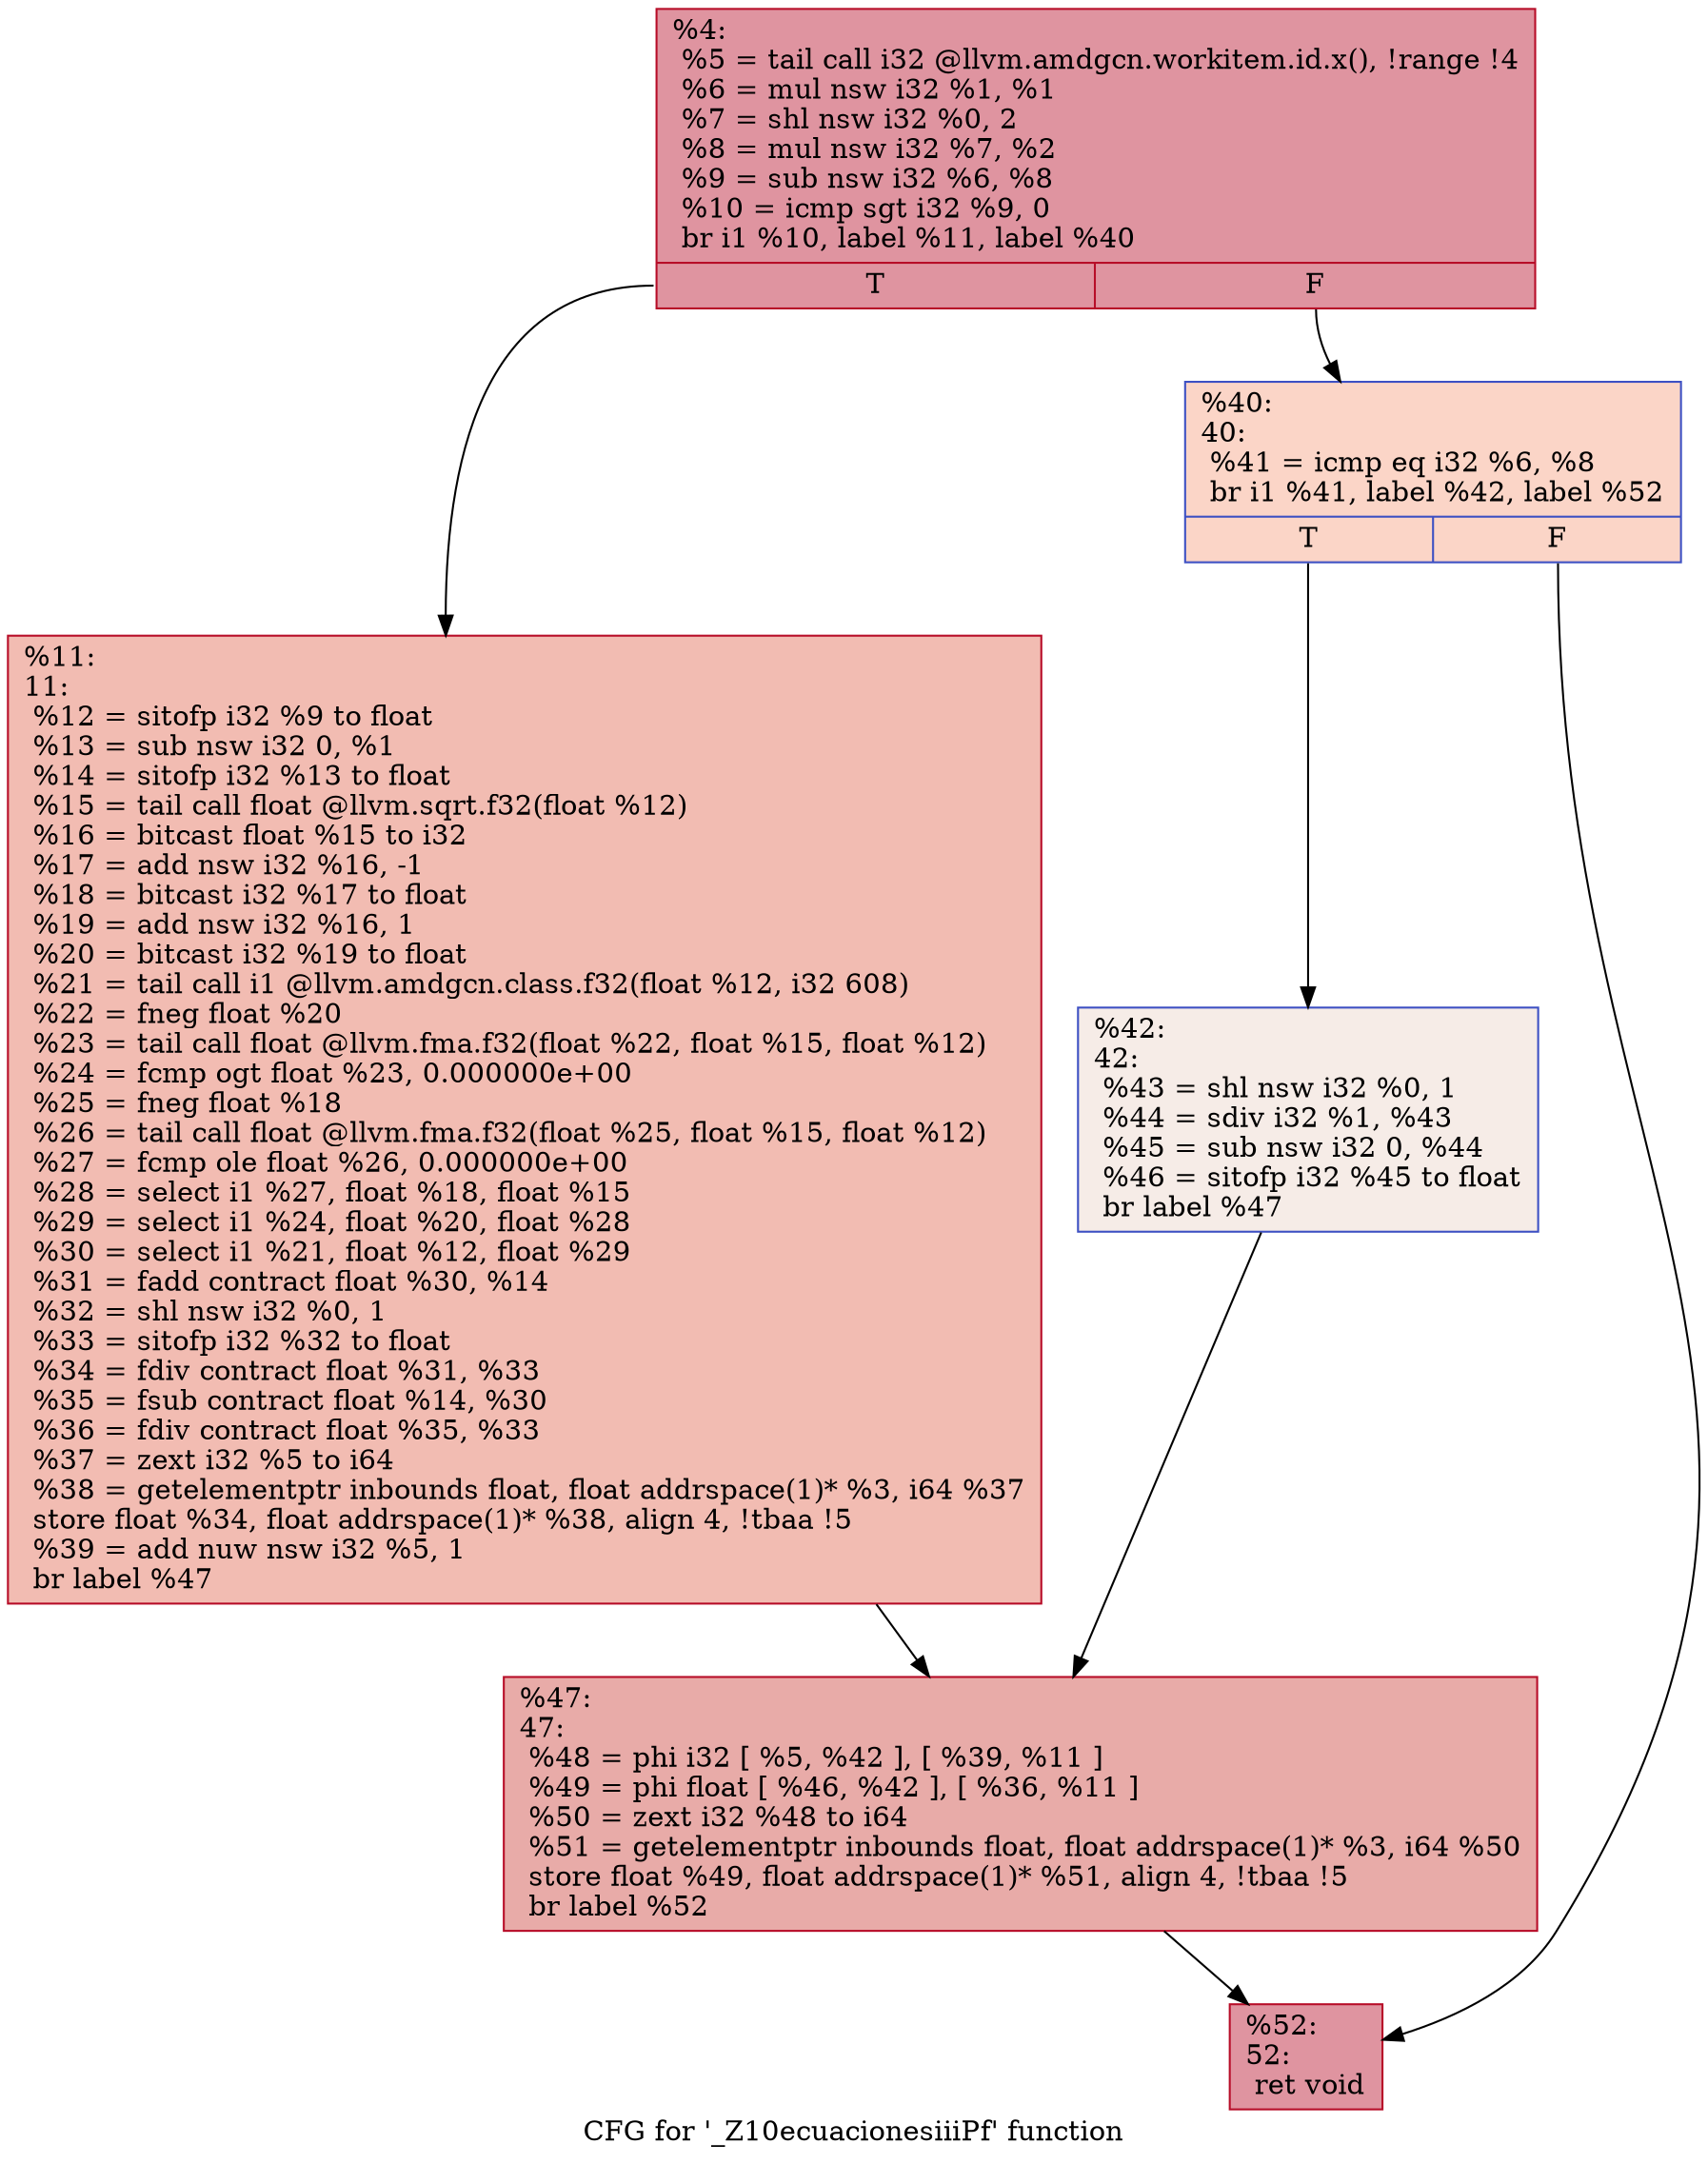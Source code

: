 digraph "CFG for '_Z10ecuacionesiiiPf' function" {
	label="CFG for '_Z10ecuacionesiiiPf' function";

	Node0x5027560 [shape=record,color="#b70d28ff", style=filled, fillcolor="#b70d2870",label="{%4:\l  %5 = tail call i32 @llvm.amdgcn.workitem.id.x(), !range !4\l  %6 = mul nsw i32 %1, %1\l  %7 = shl nsw i32 %0, 2\l  %8 = mul nsw i32 %7, %2\l  %9 = sub nsw i32 %6, %8\l  %10 = icmp sgt i32 %9, 0\l  br i1 %10, label %11, label %40\l|{<s0>T|<s1>F}}"];
	Node0x5027560:s0 -> Node0x50275b0;
	Node0x5027560:s1 -> Node0x5028cc0;
	Node0x50275b0 [shape=record,color="#b70d28ff", style=filled, fillcolor="#e1675170",label="{%11:\l11:                                               \l  %12 = sitofp i32 %9 to float\l  %13 = sub nsw i32 0, %1\l  %14 = sitofp i32 %13 to float\l  %15 = tail call float @llvm.sqrt.f32(float %12)\l  %16 = bitcast float %15 to i32\l  %17 = add nsw i32 %16, -1\l  %18 = bitcast i32 %17 to float\l  %19 = add nsw i32 %16, 1\l  %20 = bitcast i32 %19 to float\l  %21 = tail call i1 @llvm.amdgcn.class.f32(float %12, i32 608)\l  %22 = fneg float %20\l  %23 = tail call float @llvm.fma.f32(float %22, float %15, float %12)\l  %24 = fcmp ogt float %23, 0.000000e+00\l  %25 = fneg float %18\l  %26 = tail call float @llvm.fma.f32(float %25, float %15, float %12)\l  %27 = fcmp ole float %26, 0.000000e+00\l  %28 = select i1 %27, float %18, float %15\l  %29 = select i1 %24, float %20, float %28\l  %30 = select i1 %21, float %12, float %29\l  %31 = fadd contract float %30, %14\l  %32 = shl nsw i32 %0, 1\l  %33 = sitofp i32 %32 to float\l  %34 = fdiv contract float %31, %33\l  %35 = fsub contract float %14, %30\l  %36 = fdiv contract float %35, %33\l  %37 = zext i32 %5 to i64\l  %38 = getelementptr inbounds float, float addrspace(1)* %3, i64 %37\l  store float %34, float addrspace(1)* %38, align 4, !tbaa !5\l  %39 = add nuw nsw i32 %5, 1\l  br label %47\l}"];
	Node0x50275b0 -> Node0x502b100;
	Node0x5028cc0 [shape=record,color="#3d50c3ff", style=filled, fillcolor="#f5a08170",label="{%40:\l40:                                               \l  %41 = icmp eq i32 %6, %8\l  br i1 %41, label %42, label %52\l|{<s0>T|<s1>F}}"];
	Node0x5028cc0:s0 -> Node0x502b290;
	Node0x5028cc0:s1 -> Node0x502b2e0;
	Node0x502b290 [shape=record,color="#3d50c3ff", style=filled, fillcolor="#ead5c970",label="{%42:\l42:                                               \l  %43 = shl nsw i32 %0, 1\l  %44 = sdiv i32 %1, %43\l  %45 = sub nsw i32 0, %44\l  %46 = sitofp i32 %45 to float\l  br label %47\l}"];
	Node0x502b290 -> Node0x502b100;
	Node0x502b100 [shape=record,color="#b70d28ff", style=filled, fillcolor="#cc403a70",label="{%47:\l47:                                               \l  %48 = phi i32 [ %5, %42 ], [ %39, %11 ]\l  %49 = phi float [ %46, %42 ], [ %36, %11 ]\l  %50 = zext i32 %48 to i64\l  %51 = getelementptr inbounds float, float addrspace(1)* %3, i64 %50\l  store float %49, float addrspace(1)* %51, align 4, !tbaa !5\l  br label %52\l}"];
	Node0x502b100 -> Node0x502b2e0;
	Node0x502b2e0 [shape=record,color="#b70d28ff", style=filled, fillcolor="#b70d2870",label="{%52:\l52:                                               \l  ret void\l}"];
}
